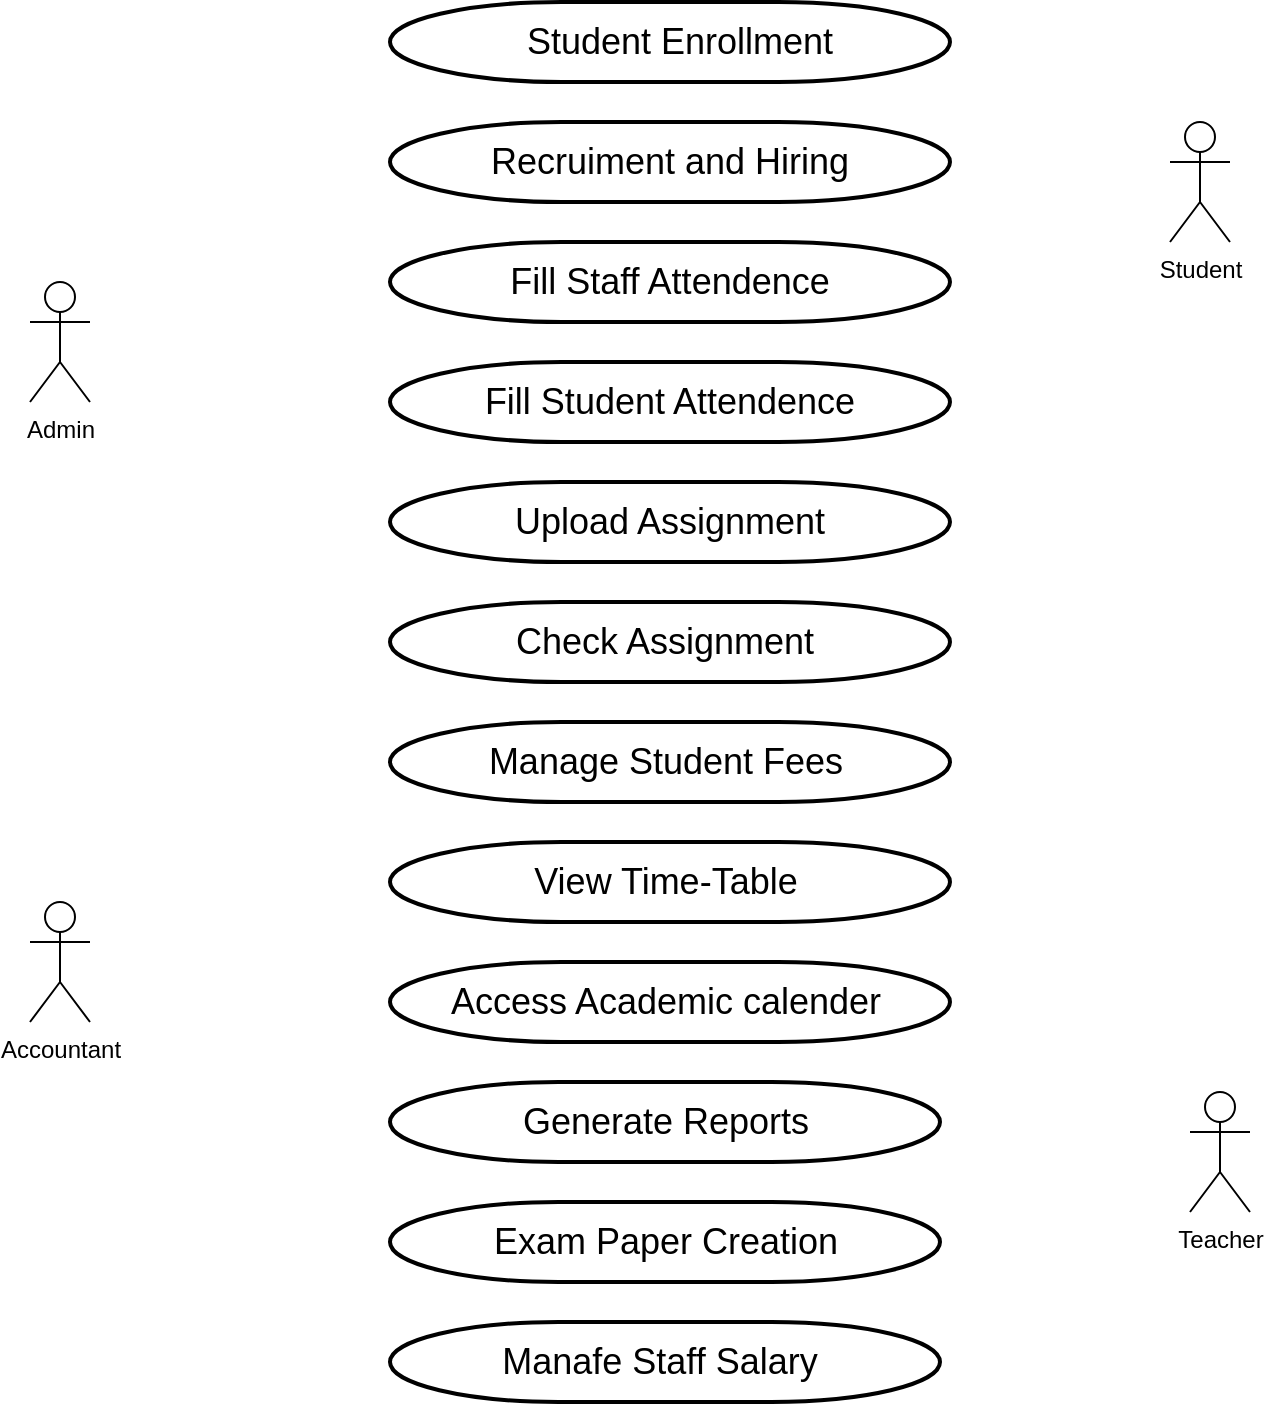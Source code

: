 <mxfile version="24.7.1" type="github">
  <diagram name="Page-1" id="3arRjD8YSTsVU7wlHwij">
    <mxGraphModel dx="1909" dy="1044" grid="1" gridSize="10" guides="1" tooltips="1" connect="1" arrows="1" fold="1" page="1" pageScale="1" pageWidth="850" pageHeight="1100" math="0" shadow="0">
      <root>
        <mxCell id="0" />
        <mxCell id="1" parent="0" />
        <mxCell id="v6SfGA7gcKF911zTjWvT-36" value="" style="strokeWidth=2;html=1;shape=mxgraph.flowchart.terminator;whiteSpace=wrap;" vertex="1" parent="1">
          <mxGeometry x="280" y="40" width="280" height="40" as="geometry" />
        </mxCell>
        <mxCell id="v6SfGA7gcKF911zTjWvT-37" value="" style="strokeWidth=2;html=1;shape=mxgraph.flowchart.terminator;whiteSpace=wrap;" vertex="1" parent="1">
          <mxGeometry x="280" y="700" width="275" height="40" as="geometry" />
        </mxCell>
        <mxCell id="v6SfGA7gcKF911zTjWvT-38" value="" style="strokeWidth=2;html=1;shape=mxgraph.flowchart.terminator;whiteSpace=wrap;" vertex="1" parent="1">
          <mxGeometry x="280" y="640" width="275" height="40" as="geometry" />
        </mxCell>
        <mxCell id="v6SfGA7gcKF911zTjWvT-39" value="" style="strokeWidth=2;html=1;shape=mxgraph.flowchart.terminator;whiteSpace=wrap;" vertex="1" parent="1">
          <mxGeometry x="280" y="580" width="275" height="40" as="geometry" />
        </mxCell>
        <mxCell id="v6SfGA7gcKF911zTjWvT-40" value="" style="strokeWidth=2;html=1;shape=mxgraph.flowchart.terminator;whiteSpace=wrap;" vertex="1" parent="1">
          <mxGeometry x="280" y="520" width="280" height="40" as="geometry" />
        </mxCell>
        <mxCell id="v6SfGA7gcKF911zTjWvT-41" value="" style="strokeWidth=2;html=1;shape=mxgraph.flowchart.terminator;whiteSpace=wrap;" vertex="1" parent="1">
          <mxGeometry x="280" y="460" width="280" height="40" as="geometry" />
        </mxCell>
        <mxCell id="v6SfGA7gcKF911zTjWvT-42" value="" style="strokeWidth=2;html=1;shape=mxgraph.flowchart.terminator;whiteSpace=wrap;" vertex="1" parent="1">
          <mxGeometry x="280" y="400" width="280" height="40" as="geometry" />
        </mxCell>
        <mxCell id="v6SfGA7gcKF911zTjWvT-43" value="" style="strokeWidth=2;html=1;shape=mxgraph.flowchart.terminator;whiteSpace=wrap;" vertex="1" parent="1">
          <mxGeometry x="280" y="340" width="280" height="40" as="geometry" />
        </mxCell>
        <mxCell id="v6SfGA7gcKF911zTjWvT-44" value="" style="strokeWidth=2;html=1;shape=mxgraph.flowchart.terminator;whiteSpace=wrap;" vertex="1" parent="1">
          <mxGeometry x="280" y="280" width="280" height="40" as="geometry" />
        </mxCell>
        <mxCell id="v6SfGA7gcKF911zTjWvT-45" value="" style="strokeWidth=2;html=1;shape=mxgraph.flowchart.terminator;whiteSpace=wrap;" vertex="1" parent="1">
          <mxGeometry x="280" y="220" width="280" height="40" as="geometry" />
        </mxCell>
        <mxCell id="v6SfGA7gcKF911zTjWvT-46" value="" style="strokeWidth=2;html=1;shape=mxgraph.flowchart.terminator;whiteSpace=wrap;" vertex="1" parent="1">
          <mxGeometry x="280" y="160" width="280" height="40" as="geometry" />
        </mxCell>
        <mxCell id="v6SfGA7gcKF911zTjWvT-47" value="" style="strokeWidth=2;html=1;shape=mxgraph.flowchart.terminator;whiteSpace=wrap;" vertex="1" parent="1">
          <mxGeometry x="280" y="100" width="280" height="40" as="geometry" />
        </mxCell>
        <mxCell id="v6SfGA7gcKF911zTjWvT-48" value="&lt;font style=&quot;font-size: 18px;&quot;&gt;Student Enrollment&lt;/font&gt;" style="text;strokeColor=none;align=center;fillColor=none;html=1;verticalAlign=middle;whiteSpace=wrap;rounded=0;" vertex="1" parent="1">
          <mxGeometry x="285" y="45" width="280" height="30" as="geometry" />
        </mxCell>
        <mxCell id="v6SfGA7gcKF911zTjWvT-50" value="&lt;font style=&quot;font-size: 18px;&quot;&gt;Generate Reports&lt;/font&gt;" style="text;strokeColor=none;align=center;fillColor=none;html=1;verticalAlign=middle;whiteSpace=wrap;rounded=0;" vertex="1" parent="1">
          <mxGeometry x="277.5" y="585" width="280" height="30" as="geometry" />
        </mxCell>
        <mxCell id="v6SfGA7gcKF911zTjWvT-51" value="&lt;font style=&quot;font-size: 18px;&quot;&gt;Access Academic calender&lt;/font&gt;" style="text;strokeColor=none;align=center;fillColor=none;html=1;verticalAlign=middle;whiteSpace=wrap;rounded=0;" vertex="1" parent="1">
          <mxGeometry x="277.5" y="525" width="280" height="30" as="geometry" />
        </mxCell>
        <mxCell id="v6SfGA7gcKF911zTjWvT-52" value="&lt;font style=&quot;font-size: 18px;&quot;&gt;View Time-Table&lt;/font&gt;" style="text;strokeColor=none;align=center;fillColor=none;html=1;verticalAlign=middle;whiteSpace=wrap;rounded=0;" vertex="1" parent="1">
          <mxGeometry x="277.5" y="465" width="280" height="30" as="geometry" />
        </mxCell>
        <mxCell id="v6SfGA7gcKF911zTjWvT-53" value="&lt;font style=&quot;font-size: 18px;&quot;&gt;Manage Student Fees&lt;/font&gt;" style="text;strokeColor=none;align=center;fillColor=none;html=1;verticalAlign=middle;whiteSpace=wrap;rounded=0;" vertex="1" parent="1">
          <mxGeometry x="277.5" y="405" width="280" height="30" as="geometry" />
        </mxCell>
        <mxCell id="v6SfGA7gcKF911zTjWvT-54" value="&lt;font style=&quot;font-size: 18px;&quot;&gt;Check Assignment&amp;nbsp;&lt;/font&gt;" style="text;strokeColor=none;align=center;fillColor=none;html=1;verticalAlign=middle;whiteSpace=wrap;rounded=0;" vertex="1" parent="1">
          <mxGeometry x="280" y="345" width="280" height="30" as="geometry" />
        </mxCell>
        <mxCell id="v6SfGA7gcKF911zTjWvT-55" value="&lt;font style=&quot;font-size: 18px;&quot;&gt;Upload Assignment&lt;/font&gt;" style="text;strokeColor=none;align=center;fillColor=none;html=1;verticalAlign=middle;whiteSpace=wrap;rounded=0;" vertex="1" parent="1">
          <mxGeometry x="280" y="285" width="280" height="30" as="geometry" />
        </mxCell>
        <mxCell id="v6SfGA7gcKF911zTjWvT-56" value="&lt;span style=&quot;font-size: 18px;&quot;&gt;Fill Student Attendence&lt;/span&gt;" style="text;strokeColor=none;align=center;fillColor=none;html=1;verticalAlign=middle;whiteSpace=wrap;rounded=0;" vertex="1" parent="1">
          <mxGeometry x="280" y="225" width="280" height="30" as="geometry" />
        </mxCell>
        <mxCell id="v6SfGA7gcKF911zTjWvT-57" value="&lt;span style=&quot;font-size: 18px;&quot;&gt;Fill Staff Attendence&lt;/span&gt;" style="text;strokeColor=none;align=center;fillColor=none;html=1;verticalAlign=middle;whiteSpace=wrap;rounded=0;" vertex="1" parent="1">
          <mxGeometry x="280" y="165" width="280" height="30" as="geometry" />
        </mxCell>
        <mxCell id="v6SfGA7gcKF911zTjWvT-58" value="&lt;font style=&quot;font-size: 18px;&quot;&gt;Recruiment and Hiring&lt;/font&gt;" style="text;strokeColor=none;align=center;fillColor=none;html=1;verticalAlign=middle;whiteSpace=wrap;rounded=0;" vertex="1" parent="1">
          <mxGeometry x="280" y="105" width="280" height="30" as="geometry" />
        </mxCell>
        <mxCell id="v6SfGA7gcKF911zTjWvT-59" value="&lt;font style=&quot;font-size: 18px;&quot;&gt;Manafe Staff Salary&lt;/font&gt;" style="text;strokeColor=none;align=center;fillColor=none;html=1;verticalAlign=middle;whiteSpace=wrap;rounded=0;" vertex="1" parent="1">
          <mxGeometry x="275" y="705" width="280" height="30" as="geometry" />
        </mxCell>
        <mxCell id="v6SfGA7gcKF911zTjWvT-60" value="&lt;font style=&quot;font-size: 18px;&quot;&gt;Exam Paper Creation&lt;/font&gt;" style="text;strokeColor=none;align=center;fillColor=none;html=1;verticalAlign=middle;whiteSpace=wrap;rounded=0;" vertex="1" parent="1">
          <mxGeometry x="277.5" y="645" width="280" height="30" as="geometry" />
        </mxCell>
        <mxCell id="v6SfGA7gcKF911zTjWvT-61" value="Admin" style="shape=umlActor;verticalLabelPosition=bottom;verticalAlign=top;html=1;outlineConnect=0;" vertex="1" parent="1">
          <mxGeometry x="100" y="180" width="30" height="60" as="geometry" />
        </mxCell>
        <object label="Accountant" id="v6SfGA7gcKF911zTjWvT-63">
          <mxCell style="shape=umlActor;verticalLabelPosition=bottom;verticalAlign=top;html=1;outlineConnect=0;" vertex="1" parent="1">
            <mxGeometry x="100" y="490" width="30" height="60" as="geometry" />
          </mxCell>
        </object>
        <mxCell id="v6SfGA7gcKF911zTjWvT-64" value="Student" style="shape=umlActor;verticalLabelPosition=bottom;verticalAlign=top;html=1;outlineConnect=0;" vertex="1" parent="1">
          <mxGeometry x="670" y="100" width="30" height="60" as="geometry" />
        </mxCell>
        <mxCell id="v6SfGA7gcKF911zTjWvT-65" value="Teacher" style="shape=umlActor;verticalLabelPosition=bottom;verticalAlign=top;html=1;outlineConnect=0;" vertex="1" parent="1">
          <mxGeometry x="680" y="585" width="30" height="60" as="geometry" />
        </mxCell>
      </root>
    </mxGraphModel>
  </diagram>
</mxfile>
